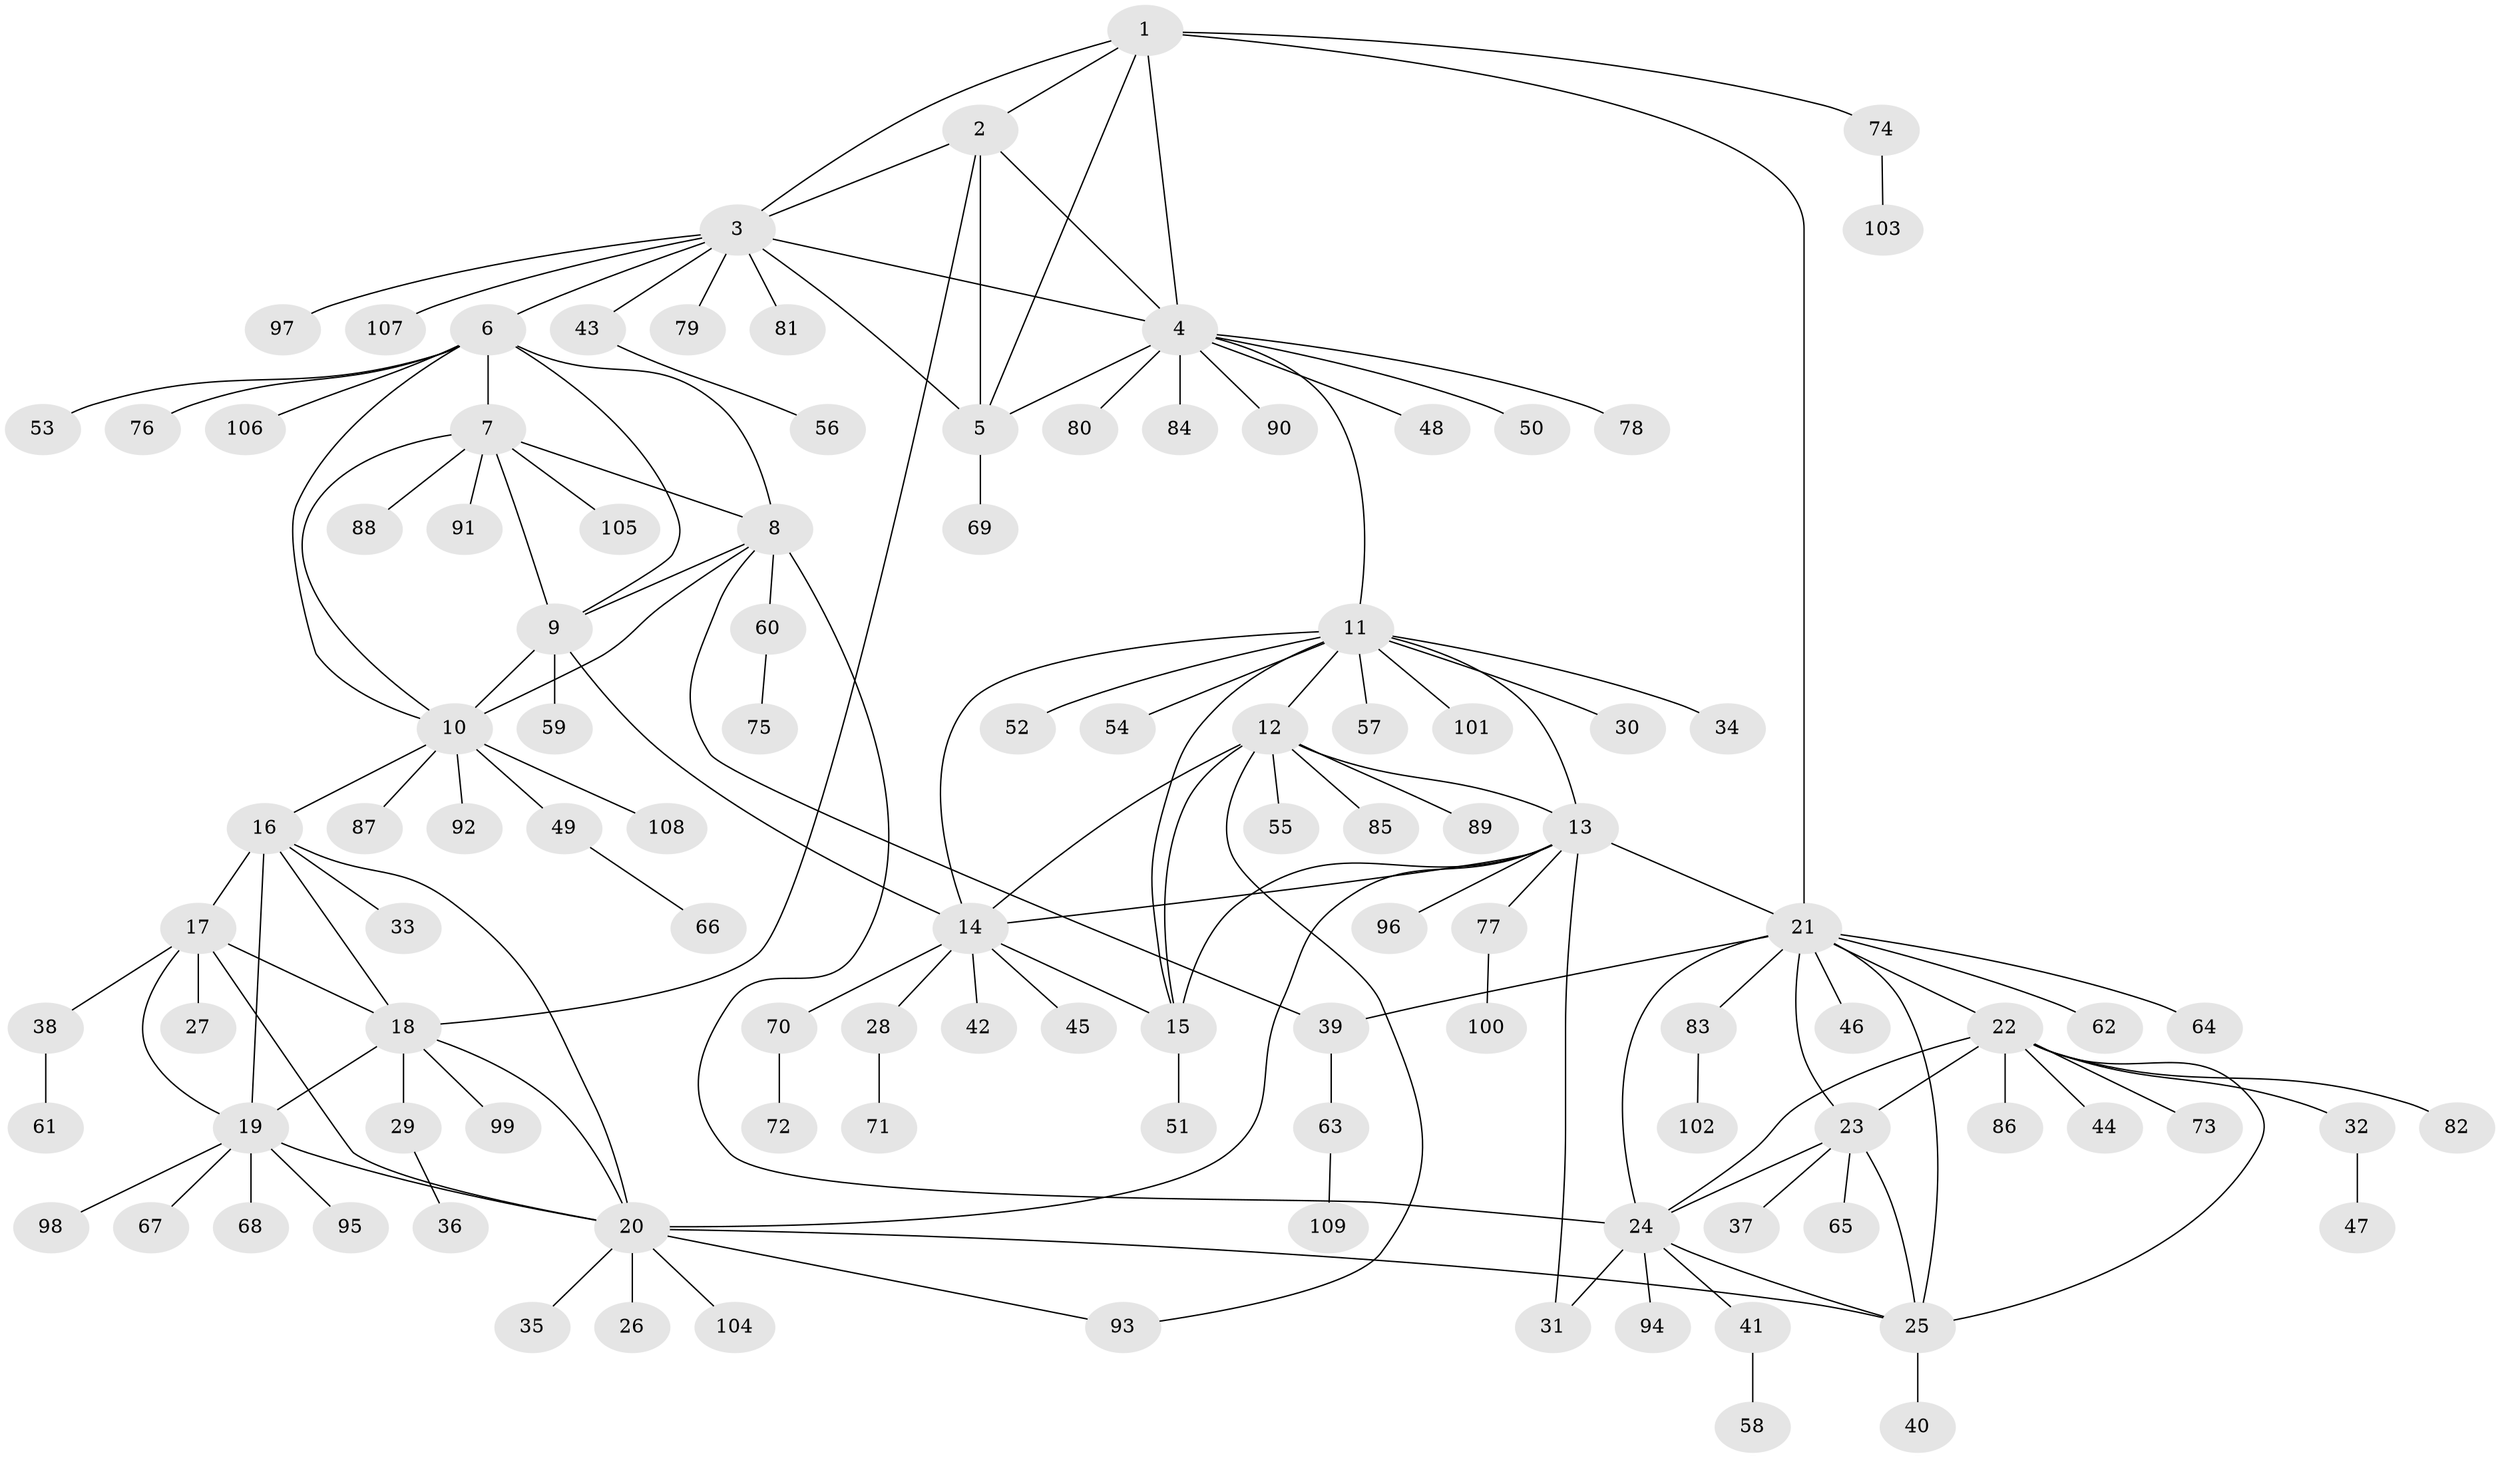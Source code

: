 // Generated by graph-tools (version 1.1) at 2025/11/02/27/25 16:11:35]
// undirected, 109 vertices, 147 edges
graph export_dot {
graph [start="1"]
  node [color=gray90,style=filled];
  1;
  2;
  3;
  4;
  5;
  6;
  7;
  8;
  9;
  10;
  11;
  12;
  13;
  14;
  15;
  16;
  17;
  18;
  19;
  20;
  21;
  22;
  23;
  24;
  25;
  26;
  27;
  28;
  29;
  30;
  31;
  32;
  33;
  34;
  35;
  36;
  37;
  38;
  39;
  40;
  41;
  42;
  43;
  44;
  45;
  46;
  47;
  48;
  49;
  50;
  51;
  52;
  53;
  54;
  55;
  56;
  57;
  58;
  59;
  60;
  61;
  62;
  63;
  64;
  65;
  66;
  67;
  68;
  69;
  70;
  71;
  72;
  73;
  74;
  75;
  76;
  77;
  78;
  79;
  80;
  81;
  82;
  83;
  84;
  85;
  86;
  87;
  88;
  89;
  90;
  91;
  92;
  93;
  94;
  95;
  96;
  97;
  98;
  99;
  100;
  101;
  102;
  103;
  104;
  105;
  106;
  107;
  108;
  109;
  1 -- 2;
  1 -- 3;
  1 -- 4;
  1 -- 5;
  1 -- 21;
  1 -- 74;
  2 -- 3;
  2 -- 4;
  2 -- 5;
  2 -- 18;
  3 -- 4;
  3 -- 5;
  3 -- 6;
  3 -- 43;
  3 -- 79;
  3 -- 81;
  3 -- 97;
  3 -- 107;
  4 -- 5;
  4 -- 11;
  4 -- 48;
  4 -- 50;
  4 -- 78;
  4 -- 80;
  4 -- 84;
  4 -- 90;
  5 -- 69;
  6 -- 7;
  6 -- 8;
  6 -- 9;
  6 -- 10;
  6 -- 53;
  6 -- 76;
  6 -- 106;
  7 -- 8;
  7 -- 9;
  7 -- 10;
  7 -- 88;
  7 -- 91;
  7 -- 105;
  8 -- 9;
  8 -- 10;
  8 -- 24;
  8 -- 39;
  8 -- 60;
  9 -- 10;
  9 -- 14;
  9 -- 59;
  10 -- 16;
  10 -- 49;
  10 -- 87;
  10 -- 92;
  10 -- 108;
  11 -- 12;
  11 -- 13;
  11 -- 14;
  11 -- 15;
  11 -- 30;
  11 -- 34;
  11 -- 52;
  11 -- 54;
  11 -- 57;
  11 -- 101;
  12 -- 13;
  12 -- 14;
  12 -- 15;
  12 -- 55;
  12 -- 85;
  12 -- 89;
  12 -- 93;
  13 -- 14;
  13 -- 15;
  13 -- 20;
  13 -- 21;
  13 -- 31;
  13 -- 77;
  13 -- 96;
  14 -- 15;
  14 -- 28;
  14 -- 42;
  14 -- 45;
  14 -- 70;
  15 -- 51;
  16 -- 17;
  16 -- 18;
  16 -- 19;
  16 -- 20;
  16 -- 33;
  17 -- 18;
  17 -- 19;
  17 -- 20;
  17 -- 27;
  17 -- 38;
  18 -- 19;
  18 -- 20;
  18 -- 29;
  18 -- 99;
  19 -- 20;
  19 -- 67;
  19 -- 68;
  19 -- 95;
  19 -- 98;
  20 -- 25;
  20 -- 26;
  20 -- 35;
  20 -- 93;
  20 -- 104;
  21 -- 22;
  21 -- 23;
  21 -- 24;
  21 -- 25;
  21 -- 39;
  21 -- 46;
  21 -- 62;
  21 -- 64;
  21 -- 83;
  22 -- 23;
  22 -- 24;
  22 -- 25;
  22 -- 32;
  22 -- 44;
  22 -- 73;
  22 -- 82;
  22 -- 86;
  23 -- 24;
  23 -- 25;
  23 -- 37;
  23 -- 65;
  24 -- 25;
  24 -- 31;
  24 -- 41;
  24 -- 94;
  25 -- 40;
  28 -- 71;
  29 -- 36;
  32 -- 47;
  38 -- 61;
  39 -- 63;
  41 -- 58;
  43 -- 56;
  49 -- 66;
  60 -- 75;
  63 -- 109;
  70 -- 72;
  74 -- 103;
  77 -- 100;
  83 -- 102;
}
